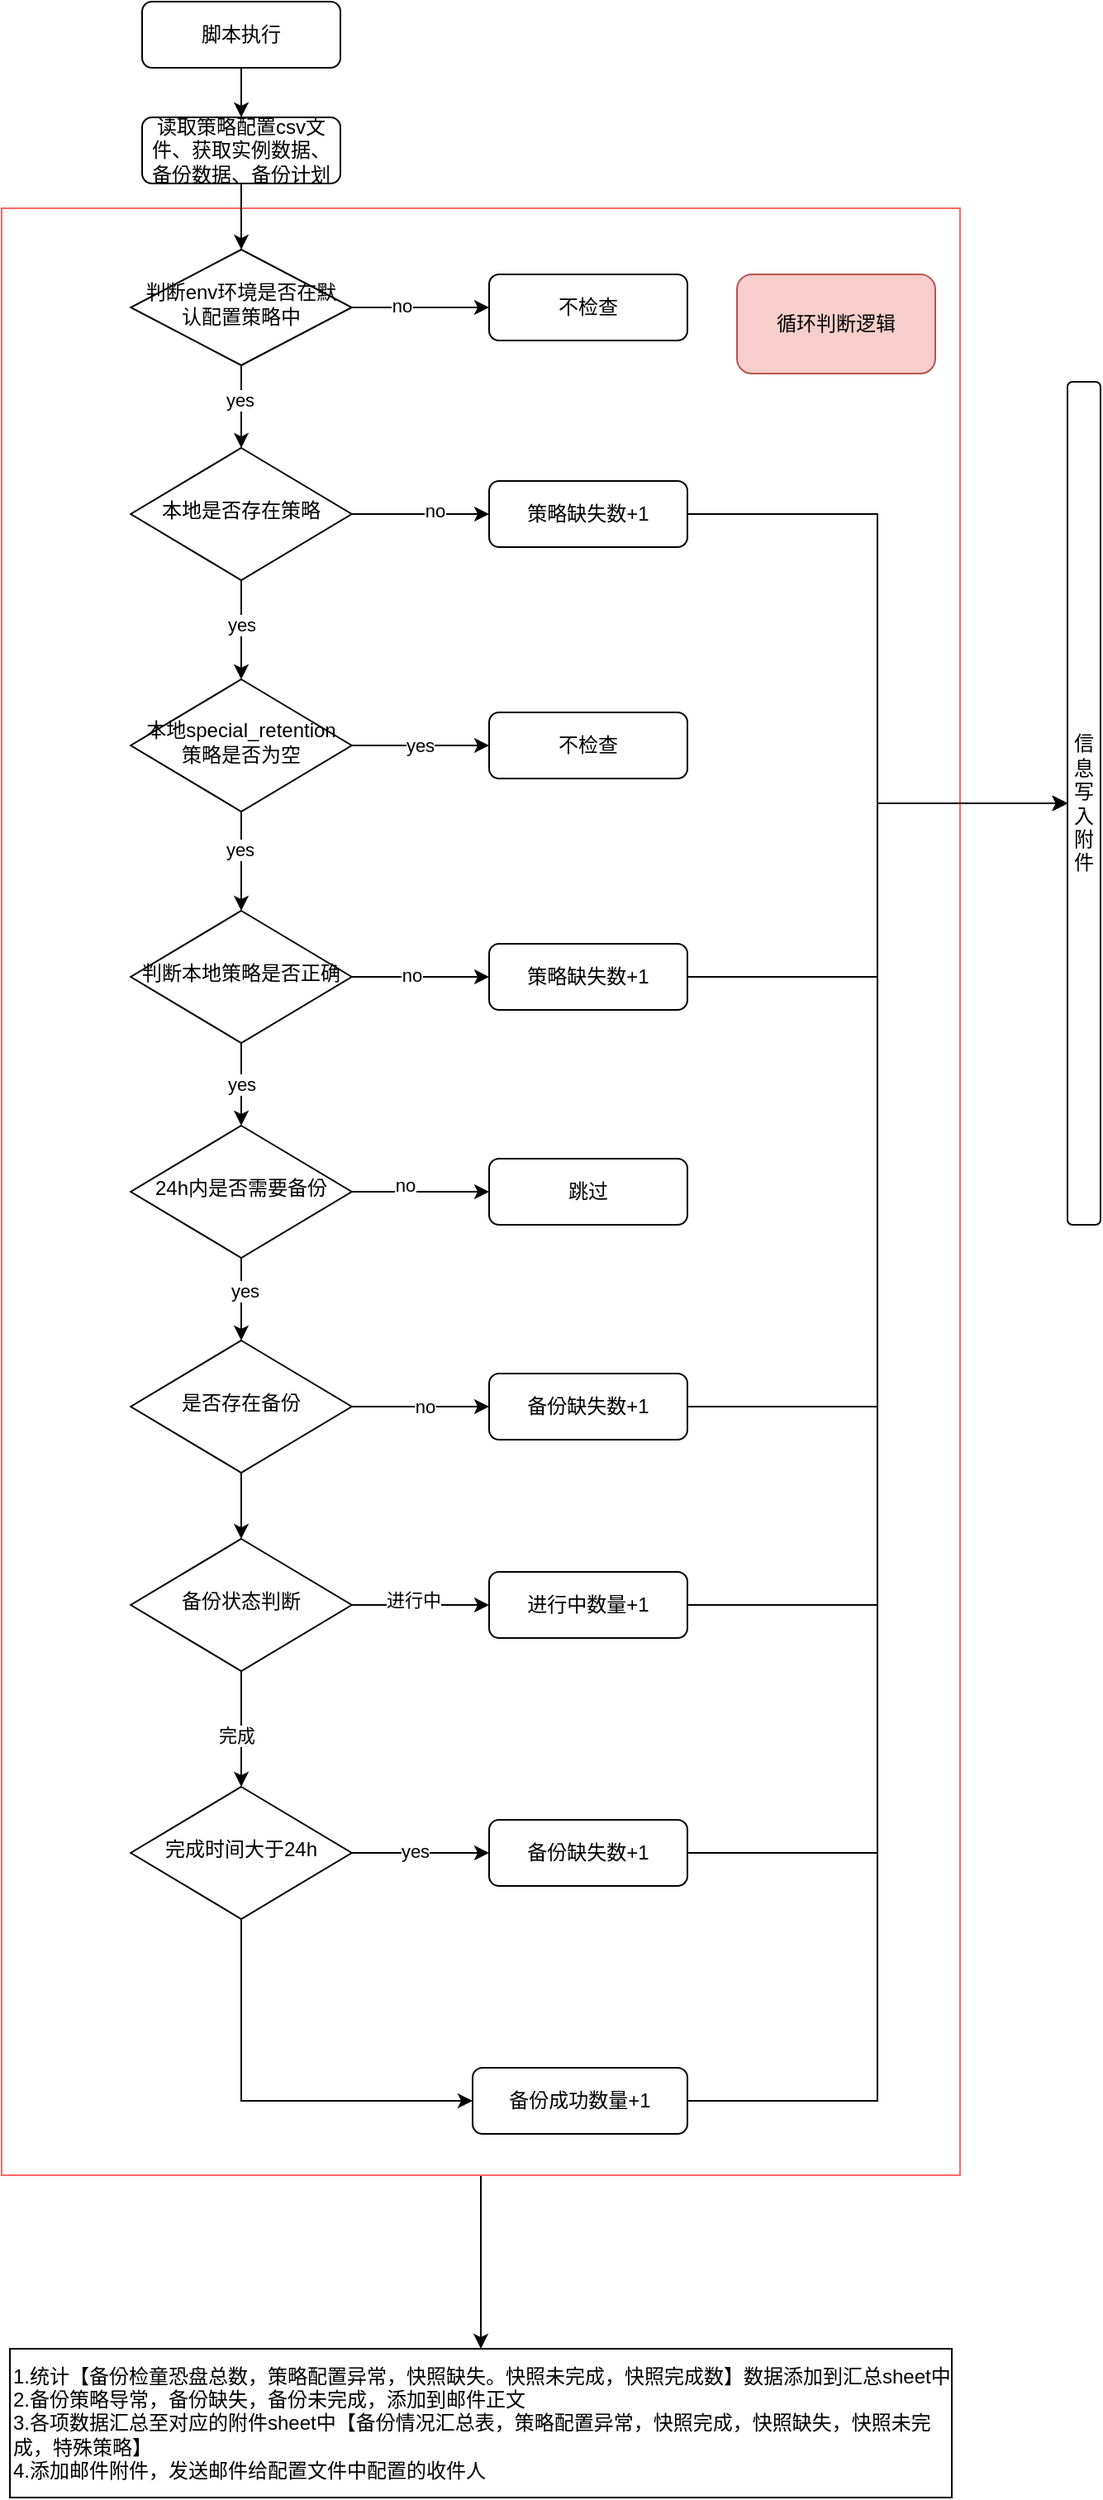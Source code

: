<mxfile version="22.1.3" type="github">
  <diagram id="C5RBs43oDa-KdzZeNtuy" name="Page-1">
    <mxGraphModel dx="1434" dy="717" grid="1" gridSize="10" guides="1" tooltips="1" connect="1" arrows="1" fold="1" page="1" pageScale="1" pageWidth="827" pageHeight="1169" math="0" shadow="0">
      <root>
        <mxCell id="WIyWlLk6GJQsqaUBKTNV-0" />
        <mxCell id="WIyWlLk6GJQsqaUBKTNV-1" parent="WIyWlLk6GJQsqaUBKTNV-0" />
        <mxCell id="79H7WuceuEITW2tOccr_-68" value="" style="edgeStyle=orthogonalEdgeStyle;rounded=0;orthogonalLoop=1;jettySize=auto;html=1;" edge="1" parent="WIyWlLk6GJQsqaUBKTNV-1" source="79H7WuceuEITW2tOccr_-66" target="79H7WuceuEITW2tOccr_-65">
          <mxGeometry relative="1" as="geometry" />
        </mxCell>
        <mxCell id="79H7WuceuEITW2tOccr_-66" value="" style="rounded=0;whiteSpace=wrap;html=1;textOpacity=1;labelBorderColor=#FF6666;labelBackgroundColor=#FF6666;strokeColor=#FF6666;gradientColor=none;" vertex="1" parent="WIyWlLk6GJQsqaUBKTNV-1">
          <mxGeometry x="75" y="145" width="580" height="1190" as="geometry" />
        </mxCell>
        <mxCell id="79H7WuceuEITW2tOccr_-2" value="" style="edgeStyle=orthogonalEdgeStyle;rounded=0;orthogonalLoop=1;jettySize=auto;html=1;" edge="1" parent="WIyWlLk6GJQsqaUBKTNV-1" source="79H7WuceuEITW2tOccr_-0" target="79H7WuceuEITW2tOccr_-1">
          <mxGeometry relative="1" as="geometry" />
        </mxCell>
        <mxCell id="79H7WuceuEITW2tOccr_-0" value="脚本执行" style="rounded=1;whiteSpace=wrap;html=1;fontSize=12;glass=0;strokeWidth=1;shadow=0;" vertex="1" parent="WIyWlLk6GJQsqaUBKTNV-1">
          <mxGeometry x="160" y="20" width="120" height="40" as="geometry" />
        </mxCell>
        <mxCell id="79H7WuceuEITW2tOccr_-5" value="" style="edgeStyle=orthogonalEdgeStyle;rounded=0;orthogonalLoop=1;jettySize=auto;html=1;" edge="1" parent="WIyWlLk6GJQsqaUBKTNV-1" source="79H7WuceuEITW2tOccr_-1" target="79H7WuceuEITW2tOccr_-4">
          <mxGeometry relative="1" as="geometry" />
        </mxCell>
        <mxCell id="79H7WuceuEITW2tOccr_-1" value="读取策略配置csv文件、获取实例数据、备份数据、备份计划" style="rounded=1;whiteSpace=wrap;html=1;fontSize=12;glass=0;strokeWidth=1;shadow=0;" vertex="1" parent="WIyWlLk6GJQsqaUBKTNV-1">
          <mxGeometry x="160" y="90" width="120" height="40" as="geometry" />
        </mxCell>
        <mxCell id="79H7WuceuEITW2tOccr_-7" style="edgeStyle=orthogonalEdgeStyle;rounded=0;orthogonalLoop=1;jettySize=auto;html=1;exitX=1;exitY=0.5;exitDx=0;exitDy=0;" edge="1" parent="WIyWlLk6GJQsqaUBKTNV-1" source="79H7WuceuEITW2tOccr_-4" target="79H7WuceuEITW2tOccr_-6">
          <mxGeometry relative="1" as="geometry" />
        </mxCell>
        <mxCell id="79H7WuceuEITW2tOccr_-8" value="no" style="edgeLabel;html=1;align=center;verticalAlign=middle;resizable=0;points=[];" vertex="1" connectable="0" parent="79H7WuceuEITW2tOccr_-7">
          <mxGeometry x="-0.274" y="1" relative="1" as="geometry">
            <mxPoint as="offset" />
          </mxGeometry>
        </mxCell>
        <mxCell id="79H7WuceuEITW2tOccr_-11" value="" style="edgeStyle=orthogonalEdgeStyle;rounded=0;orthogonalLoop=1;jettySize=auto;html=1;" edge="1" parent="WIyWlLk6GJQsqaUBKTNV-1" source="79H7WuceuEITW2tOccr_-4" target="79H7WuceuEITW2tOccr_-10">
          <mxGeometry relative="1" as="geometry" />
        </mxCell>
        <mxCell id="79H7WuceuEITW2tOccr_-31" value="yes" style="edgeLabel;html=1;align=center;verticalAlign=middle;resizable=0;points=[];" vertex="1" connectable="0" parent="79H7WuceuEITW2tOccr_-11">
          <mxGeometry x="-0.16" y="-1" relative="1" as="geometry">
            <mxPoint as="offset" />
          </mxGeometry>
        </mxCell>
        <mxCell id="79H7WuceuEITW2tOccr_-4" value="判断env环境是否在默认配置策略中" style="rhombus;whiteSpace=wrap;html=1;shadow=0;fontFamily=Helvetica;fontSize=12;align=center;strokeWidth=1;spacing=6;spacingTop=-4;" vertex="1" parent="WIyWlLk6GJQsqaUBKTNV-1">
          <mxGeometry x="153.13" y="170" width="133.75" height="70" as="geometry" />
        </mxCell>
        <mxCell id="79H7WuceuEITW2tOccr_-9" style="edgeStyle=orthogonalEdgeStyle;rounded=0;orthogonalLoop=1;jettySize=auto;html=1;exitX=0;exitY=0.75;exitDx=0;exitDy=0;" edge="1" parent="WIyWlLk6GJQsqaUBKTNV-1" source="79H7WuceuEITW2tOccr_-6">
          <mxGeometry relative="1" as="geometry">
            <mxPoint x="400" y="220" as="targetPoint" />
          </mxGeometry>
        </mxCell>
        <mxCell id="79H7WuceuEITW2tOccr_-6" value="不检查" style="rounded=1;whiteSpace=wrap;html=1;fontSize=12;glass=0;strokeWidth=1;shadow=0;" vertex="1" parent="WIyWlLk6GJQsqaUBKTNV-1">
          <mxGeometry x="370" y="185" width="120" height="40" as="geometry" />
        </mxCell>
        <mxCell id="79H7WuceuEITW2tOccr_-13" style="edgeStyle=orthogonalEdgeStyle;rounded=0;orthogonalLoop=1;jettySize=auto;html=1;exitX=1;exitY=0.5;exitDx=0;exitDy=0;" edge="1" parent="WIyWlLk6GJQsqaUBKTNV-1" source="79H7WuceuEITW2tOccr_-10" target="79H7WuceuEITW2tOccr_-12">
          <mxGeometry relative="1" as="geometry" />
        </mxCell>
        <mxCell id="79H7WuceuEITW2tOccr_-22" value="no" style="edgeLabel;html=1;align=center;verticalAlign=middle;resizable=0;points=[];" vertex="1" connectable="0" parent="79H7WuceuEITW2tOccr_-13">
          <mxGeometry x="0.206" y="2" relative="1" as="geometry">
            <mxPoint as="offset" />
          </mxGeometry>
        </mxCell>
        <mxCell id="79H7WuceuEITW2tOccr_-18" style="edgeStyle=orthogonalEdgeStyle;rounded=0;orthogonalLoop=1;jettySize=auto;html=1;" edge="1" parent="WIyWlLk6GJQsqaUBKTNV-1" source="79H7WuceuEITW2tOccr_-10" target="79H7WuceuEITW2tOccr_-17">
          <mxGeometry relative="1" as="geometry" />
        </mxCell>
        <mxCell id="79H7WuceuEITW2tOccr_-30" value="yes" style="edgeLabel;html=1;align=center;verticalAlign=middle;resizable=0;points=[];" vertex="1" connectable="0" parent="79H7WuceuEITW2tOccr_-18">
          <mxGeometry x="-0.1" relative="1" as="geometry">
            <mxPoint as="offset" />
          </mxGeometry>
        </mxCell>
        <mxCell id="79H7WuceuEITW2tOccr_-10" value="本地是否存在策略" style="rhombus;whiteSpace=wrap;html=1;shadow=0;fontFamily=Helvetica;fontSize=12;align=center;strokeWidth=1;spacing=6;spacingTop=-4;" vertex="1" parent="WIyWlLk6GJQsqaUBKTNV-1">
          <mxGeometry x="153.12" y="290" width="133.75" height="80" as="geometry" />
        </mxCell>
        <mxCell id="79H7WuceuEITW2tOccr_-19" style="edgeStyle=orthogonalEdgeStyle;rounded=0;orthogonalLoop=1;jettySize=auto;html=1;entryX=0;entryY=0.5;entryDx=0;entryDy=0;" edge="1" parent="WIyWlLk6GJQsqaUBKTNV-1" source="79H7WuceuEITW2tOccr_-12" target="79H7WuceuEITW2tOccr_-14">
          <mxGeometry relative="1" as="geometry" />
        </mxCell>
        <mxCell id="79H7WuceuEITW2tOccr_-12" value="策略缺失数+1" style="rounded=1;whiteSpace=wrap;html=1;fontSize=12;glass=0;strokeWidth=1;shadow=0;" vertex="1" parent="WIyWlLk6GJQsqaUBKTNV-1">
          <mxGeometry x="370" y="310" width="120" height="40" as="geometry" />
        </mxCell>
        <mxCell id="79H7WuceuEITW2tOccr_-14" value="信息写入附件" style="rounded=1;whiteSpace=wrap;html=1;" vertex="1" parent="WIyWlLk6GJQsqaUBKTNV-1">
          <mxGeometry x="720" y="250" width="20" height="510" as="geometry" />
        </mxCell>
        <mxCell id="79H7WuceuEITW2tOccr_-21" value="yes" style="edgeStyle=orthogonalEdgeStyle;rounded=0;orthogonalLoop=1;jettySize=auto;html=1;" edge="1" parent="WIyWlLk6GJQsqaUBKTNV-1" source="79H7WuceuEITW2tOccr_-17" target="79H7WuceuEITW2tOccr_-20">
          <mxGeometry relative="1" as="geometry" />
        </mxCell>
        <mxCell id="79H7WuceuEITW2tOccr_-24" style="edgeStyle=orthogonalEdgeStyle;rounded=0;orthogonalLoop=1;jettySize=auto;html=1;" edge="1" parent="WIyWlLk6GJQsqaUBKTNV-1" source="79H7WuceuEITW2tOccr_-17" target="79H7WuceuEITW2tOccr_-23">
          <mxGeometry relative="1" as="geometry" />
        </mxCell>
        <mxCell id="79H7WuceuEITW2tOccr_-29" value="yes" style="edgeLabel;html=1;align=center;verticalAlign=middle;resizable=0;points=[];" vertex="1" connectable="0" parent="79H7WuceuEITW2tOccr_-24">
          <mxGeometry x="-0.233" y="-1" relative="1" as="geometry">
            <mxPoint as="offset" />
          </mxGeometry>
        </mxCell>
        <mxCell id="79H7WuceuEITW2tOccr_-17" value="本地special_retention策略是否为空" style="rhombus;whiteSpace=wrap;html=1;shadow=0;fontFamily=Helvetica;fontSize=12;align=center;strokeWidth=1;spacing=6;spacingTop=-4;" vertex="1" parent="WIyWlLk6GJQsqaUBKTNV-1">
          <mxGeometry x="153.12" y="430" width="133.75" height="80" as="geometry" />
        </mxCell>
        <mxCell id="79H7WuceuEITW2tOccr_-20" value="不检查" style="rounded=1;whiteSpace=wrap;html=1;fontSize=12;glass=0;strokeWidth=1;shadow=0;" vertex="1" parent="WIyWlLk6GJQsqaUBKTNV-1">
          <mxGeometry x="370" y="450" width="120" height="40" as="geometry" />
        </mxCell>
        <mxCell id="79H7WuceuEITW2tOccr_-26" style="edgeStyle=orthogonalEdgeStyle;rounded=0;orthogonalLoop=1;jettySize=auto;html=1;entryX=0;entryY=0.5;entryDx=0;entryDy=0;" edge="1" parent="WIyWlLk6GJQsqaUBKTNV-1" source="79H7WuceuEITW2tOccr_-23" target="79H7WuceuEITW2tOccr_-25">
          <mxGeometry relative="1" as="geometry" />
        </mxCell>
        <mxCell id="79H7WuceuEITW2tOccr_-28" value="no" style="edgeLabel;html=1;align=center;verticalAlign=middle;resizable=0;points=[];" vertex="1" connectable="0" parent="79H7WuceuEITW2tOccr_-26">
          <mxGeometry x="-0.131" y="1" relative="1" as="geometry">
            <mxPoint as="offset" />
          </mxGeometry>
        </mxCell>
        <mxCell id="79H7WuceuEITW2tOccr_-33" value="yes" style="edgeStyle=orthogonalEdgeStyle;rounded=0;orthogonalLoop=1;jettySize=auto;html=1;" edge="1" parent="WIyWlLk6GJQsqaUBKTNV-1" source="79H7WuceuEITW2tOccr_-23" target="79H7WuceuEITW2tOccr_-32">
          <mxGeometry relative="1" as="geometry" />
        </mxCell>
        <mxCell id="79H7WuceuEITW2tOccr_-23" value="判断本地策略是否正确" style="rhombus;whiteSpace=wrap;html=1;shadow=0;fontFamily=Helvetica;fontSize=12;align=center;strokeWidth=1;spacing=6;spacingTop=-4;" vertex="1" parent="WIyWlLk6GJQsqaUBKTNV-1">
          <mxGeometry x="153.12" y="570" width="133.75" height="80" as="geometry" />
        </mxCell>
        <mxCell id="79H7WuceuEITW2tOccr_-27" style="edgeStyle=orthogonalEdgeStyle;rounded=0;orthogonalLoop=1;jettySize=auto;html=1;entryX=0;entryY=0.5;entryDx=0;entryDy=0;" edge="1" parent="WIyWlLk6GJQsqaUBKTNV-1" source="79H7WuceuEITW2tOccr_-25" target="79H7WuceuEITW2tOccr_-14">
          <mxGeometry relative="1" as="geometry" />
        </mxCell>
        <mxCell id="79H7WuceuEITW2tOccr_-25" value="策略缺失数+1" style="rounded=1;whiteSpace=wrap;html=1;fontSize=12;glass=0;strokeWidth=1;shadow=0;" vertex="1" parent="WIyWlLk6GJQsqaUBKTNV-1">
          <mxGeometry x="370" y="590" width="120" height="40" as="geometry" />
        </mxCell>
        <mxCell id="79H7WuceuEITW2tOccr_-35" style="edgeStyle=orthogonalEdgeStyle;rounded=0;orthogonalLoop=1;jettySize=auto;html=1;" edge="1" parent="WIyWlLk6GJQsqaUBKTNV-1" source="79H7WuceuEITW2tOccr_-32" target="79H7WuceuEITW2tOccr_-36">
          <mxGeometry relative="1" as="geometry">
            <mxPoint x="363.12" y="740" as="targetPoint" />
          </mxGeometry>
        </mxCell>
        <mxCell id="79H7WuceuEITW2tOccr_-38" value="no" style="edgeLabel;html=1;align=center;verticalAlign=middle;resizable=0;points=[];" vertex="1" connectable="0" parent="79H7WuceuEITW2tOccr_-35">
          <mxGeometry x="-0.227" y="4" relative="1" as="geometry">
            <mxPoint as="offset" />
          </mxGeometry>
        </mxCell>
        <mxCell id="79H7WuceuEITW2tOccr_-40" style="edgeStyle=orthogonalEdgeStyle;rounded=0;orthogonalLoop=1;jettySize=auto;html=1;" edge="1" parent="WIyWlLk6GJQsqaUBKTNV-1" source="79H7WuceuEITW2tOccr_-32" target="79H7WuceuEITW2tOccr_-39">
          <mxGeometry relative="1" as="geometry" />
        </mxCell>
        <mxCell id="79H7WuceuEITW2tOccr_-41" value="yes" style="edgeLabel;html=1;align=center;verticalAlign=middle;resizable=0;points=[];" vertex="1" connectable="0" parent="79H7WuceuEITW2tOccr_-40">
          <mxGeometry x="-0.2" y="2" relative="1" as="geometry">
            <mxPoint as="offset" />
          </mxGeometry>
        </mxCell>
        <mxCell id="79H7WuceuEITW2tOccr_-32" value="24h内是否需要备份" style="rhombus;whiteSpace=wrap;html=1;shadow=0;fontFamily=Helvetica;fontSize=12;align=center;strokeWidth=1;spacing=6;spacingTop=-4;" vertex="1" parent="WIyWlLk6GJQsqaUBKTNV-1">
          <mxGeometry x="153.12" y="700" width="133.75" height="80" as="geometry" />
        </mxCell>
        <mxCell id="79H7WuceuEITW2tOccr_-36" value="跳过" style="rounded=1;whiteSpace=wrap;html=1;fontSize=12;glass=0;strokeWidth=1;shadow=0;" vertex="1" parent="WIyWlLk6GJQsqaUBKTNV-1">
          <mxGeometry x="370" y="720" width="120" height="40" as="geometry" />
        </mxCell>
        <mxCell id="79H7WuceuEITW2tOccr_-43" style="edgeStyle=orthogonalEdgeStyle;rounded=0;orthogonalLoop=1;jettySize=auto;html=1;" edge="1" parent="WIyWlLk6GJQsqaUBKTNV-1" source="79H7WuceuEITW2tOccr_-39" target="79H7WuceuEITW2tOccr_-42">
          <mxGeometry relative="1" as="geometry" />
        </mxCell>
        <mxCell id="79H7WuceuEITW2tOccr_-44" value="no" style="edgeLabel;html=1;align=center;verticalAlign=middle;resizable=0;points=[];" vertex="1" connectable="0" parent="79H7WuceuEITW2tOccr_-43">
          <mxGeometry x="0.047" relative="1" as="geometry">
            <mxPoint as="offset" />
          </mxGeometry>
        </mxCell>
        <mxCell id="79H7WuceuEITW2tOccr_-47" style="edgeStyle=orthogonalEdgeStyle;rounded=0;orthogonalLoop=1;jettySize=auto;html=1;" edge="1" parent="WIyWlLk6GJQsqaUBKTNV-1" source="79H7WuceuEITW2tOccr_-39" target="79H7WuceuEITW2tOccr_-46">
          <mxGeometry relative="1" as="geometry" />
        </mxCell>
        <mxCell id="79H7WuceuEITW2tOccr_-39" value="是否存在备份" style="rhombus;whiteSpace=wrap;html=1;shadow=0;fontFamily=Helvetica;fontSize=12;align=center;strokeWidth=1;spacing=6;spacingTop=-4;" vertex="1" parent="WIyWlLk6GJQsqaUBKTNV-1">
          <mxGeometry x="153.12" y="830" width="133.75" height="80" as="geometry" />
        </mxCell>
        <mxCell id="79H7WuceuEITW2tOccr_-45" style="edgeStyle=orthogonalEdgeStyle;rounded=0;orthogonalLoop=1;jettySize=auto;html=1;entryX=0;entryY=0.5;entryDx=0;entryDy=0;" edge="1" parent="WIyWlLk6GJQsqaUBKTNV-1" source="79H7WuceuEITW2tOccr_-42" target="79H7WuceuEITW2tOccr_-14">
          <mxGeometry relative="1" as="geometry">
            <mxPoint x="660" y="590" as="targetPoint" />
          </mxGeometry>
        </mxCell>
        <mxCell id="79H7WuceuEITW2tOccr_-42" value="备份缺失数+1" style="rounded=1;whiteSpace=wrap;html=1;fontSize=12;glass=0;strokeWidth=1;shadow=0;" vertex="1" parent="WIyWlLk6GJQsqaUBKTNV-1">
          <mxGeometry x="370" y="850" width="120" height="40" as="geometry" />
        </mxCell>
        <mxCell id="79H7WuceuEITW2tOccr_-49" style="edgeStyle=orthogonalEdgeStyle;rounded=0;orthogonalLoop=1;jettySize=auto;html=1;" edge="1" parent="WIyWlLk6GJQsqaUBKTNV-1" source="79H7WuceuEITW2tOccr_-46" target="79H7WuceuEITW2tOccr_-48">
          <mxGeometry relative="1" as="geometry" />
        </mxCell>
        <mxCell id="79H7WuceuEITW2tOccr_-50" value="进行中" style="edgeLabel;html=1;align=center;verticalAlign=middle;resizable=0;points=[];" vertex="1" connectable="0" parent="79H7WuceuEITW2tOccr_-49">
          <mxGeometry x="-0.105" y="3" relative="1" as="geometry">
            <mxPoint as="offset" />
          </mxGeometry>
        </mxCell>
        <mxCell id="79H7WuceuEITW2tOccr_-52" style="edgeStyle=orthogonalEdgeStyle;rounded=0;orthogonalLoop=1;jettySize=auto;html=1;entryX=0.5;entryY=0;entryDx=0;entryDy=0;" edge="1" parent="WIyWlLk6GJQsqaUBKTNV-1" source="79H7WuceuEITW2tOccr_-46" target="79H7WuceuEITW2tOccr_-54">
          <mxGeometry relative="1" as="geometry">
            <mxPoint x="220" y="1110" as="targetPoint" />
            <Array as="points" />
          </mxGeometry>
        </mxCell>
        <mxCell id="79H7WuceuEITW2tOccr_-53" value="完成" style="edgeLabel;html=1;align=center;verticalAlign=middle;resizable=0;points=[];" vertex="1" connectable="0" parent="79H7WuceuEITW2tOccr_-52">
          <mxGeometry x="0.105" y="-3" relative="1" as="geometry">
            <mxPoint as="offset" />
          </mxGeometry>
        </mxCell>
        <mxCell id="79H7WuceuEITW2tOccr_-46" value="备份状态判断" style="rhombus;whiteSpace=wrap;html=1;shadow=0;fontFamily=Helvetica;fontSize=12;align=center;strokeWidth=1;spacing=6;spacingTop=-4;" vertex="1" parent="WIyWlLk6GJQsqaUBKTNV-1">
          <mxGeometry x="153.13" y="950" width="133.75" height="80" as="geometry" />
        </mxCell>
        <mxCell id="79H7WuceuEITW2tOccr_-58" style="edgeStyle=orthogonalEdgeStyle;rounded=0;orthogonalLoop=1;jettySize=auto;html=1;entryX=0;entryY=0.5;entryDx=0;entryDy=0;" edge="1" parent="WIyWlLk6GJQsqaUBKTNV-1" source="79H7WuceuEITW2tOccr_-48" target="79H7WuceuEITW2tOccr_-14">
          <mxGeometry relative="1" as="geometry" />
        </mxCell>
        <mxCell id="79H7WuceuEITW2tOccr_-48" value="进行中数量+1" style="rounded=1;whiteSpace=wrap;html=1;fontSize=12;glass=0;strokeWidth=1;shadow=0;" vertex="1" parent="WIyWlLk6GJQsqaUBKTNV-1">
          <mxGeometry x="370" y="970" width="120" height="40" as="geometry" />
        </mxCell>
        <mxCell id="79H7WuceuEITW2tOccr_-57" style="edgeStyle=orthogonalEdgeStyle;rounded=0;orthogonalLoop=1;jettySize=auto;html=1;" edge="1" parent="WIyWlLk6GJQsqaUBKTNV-1" source="79H7WuceuEITW2tOccr_-54" target="79H7WuceuEITW2tOccr_-56">
          <mxGeometry relative="1" as="geometry" />
        </mxCell>
        <mxCell id="79H7WuceuEITW2tOccr_-60" value="yes" style="edgeLabel;html=1;align=center;verticalAlign=middle;resizable=0;points=[];" vertex="1" connectable="0" parent="79H7WuceuEITW2tOccr_-57">
          <mxGeometry x="-0.083" y="1" relative="1" as="geometry">
            <mxPoint as="offset" />
          </mxGeometry>
        </mxCell>
        <mxCell id="79H7WuceuEITW2tOccr_-64" style="edgeStyle=orthogonalEdgeStyle;rounded=0;orthogonalLoop=1;jettySize=auto;html=1;entryX=0;entryY=0.5;entryDx=0;entryDy=0;" edge="1" parent="WIyWlLk6GJQsqaUBKTNV-1" source="79H7WuceuEITW2tOccr_-54" target="79H7WuceuEITW2tOccr_-61">
          <mxGeometry relative="1" as="geometry">
            <Array as="points">
              <mxPoint x="220" y="1290" />
            </Array>
          </mxGeometry>
        </mxCell>
        <mxCell id="79H7WuceuEITW2tOccr_-54" value="完成时间大于24h" style="rhombus;whiteSpace=wrap;html=1;shadow=0;fontFamily=Helvetica;fontSize=12;align=center;strokeWidth=1;spacing=6;spacingTop=-4;" vertex="1" parent="WIyWlLk6GJQsqaUBKTNV-1">
          <mxGeometry x="153.13" y="1100" width="133.75" height="80" as="geometry" />
        </mxCell>
        <mxCell id="79H7WuceuEITW2tOccr_-55" style="edgeStyle=orthogonalEdgeStyle;rounded=0;orthogonalLoop=1;jettySize=auto;html=1;exitX=0.5;exitY=1;exitDx=0;exitDy=0;" edge="1" parent="WIyWlLk6GJQsqaUBKTNV-1" source="79H7WuceuEITW2tOccr_-54" target="79H7WuceuEITW2tOccr_-54">
          <mxGeometry relative="1" as="geometry" />
        </mxCell>
        <mxCell id="79H7WuceuEITW2tOccr_-59" style="edgeStyle=orthogonalEdgeStyle;rounded=0;orthogonalLoop=1;jettySize=auto;html=1;entryX=0;entryY=0.5;entryDx=0;entryDy=0;" edge="1" parent="WIyWlLk6GJQsqaUBKTNV-1" source="79H7WuceuEITW2tOccr_-56" target="79H7WuceuEITW2tOccr_-14">
          <mxGeometry relative="1" as="geometry" />
        </mxCell>
        <mxCell id="79H7WuceuEITW2tOccr_-56" value="备份缺失数+1" style="rounded=1;whiteSpace=wrap;html=1;fontSize=12;glass=0;strokeWidth=1;shadow=0;" vertex="1" parent="WIyWlLk6GJQsqaUBKTNV-1">
          <mxGeometry x="370" y="1120" width="120" height="40" as="geometry" />
        </mxCell>
        <mxCell id="79H7WuceuEITW2tOccr_-63" style="edgeStyle=orthogonalEdgeStyle;rounded=0;orthogonalLoop=1;jettySize=auto;html=1;entryX=0;entryY=0.5;entryDx=0;entryDy=0;" edge="1" parent="WIyWlLk6GJQsqaUBKTNV-1" source="79H7WuceuEITW2tOccr_-61" target="79H7WuceuEITW2tOccr_-14">
          <mxGeometry relative="1" as="geometry" />
        </mxCell>
        <mxCell id="79H7WuceuEITW2tOccr_-61" value="备份成功数量+1" style="rounded=1;whiteSpace=wrap;html=1;fontSize=12;glass=0;strokeWidth=1;shadow=0;" vertex="1" parent="WIyWlLk6GJQsqaUBKTNV-1">
          <mxGeometry x="360" y="1270" width="130" height="40" as="geometry" />
        </mxCell>
        <mxCell id="79H7WuceuEITW2tOccr_-65" value="1.统计【备份检童恐盘总数，策略配置异常，快照缺失。快照未完成，快照完成数】数据添加到汇总sheet中&lt;br&gt;2.备份策略导常，备份缺失，备份未完成，添加到邮件正文&lt;br&gt;3.各项数据汇总至对应的附件sheet中【备份情况汇总表，策略配置异常，快照完成，快照缺失，快照未完成，特殊策略】&lt;br&gt;4.添加邮件附件，发送邮件给配置文件中配置的收件人" style="rounded=0;whiteSpace=wrap;html=1;align=left;" vertex="1" parent="WIyWlLk6GJQsqaUBKTNV-1">
          <mxGeometry x="80" y="1440" width="570" height="90" as="geometry" />
        </mxCell>
        <mxCell id="79H7WuceuEITW2tOccr_-67" value="循环判断逻辑" style="rounded=1;whiteSpace=wrap;html=1;fillColor=#f8cecc;strokeColor=#b85450;" vertex="1" parent="WIyWlLk6GJQsqaUBKTNV-1">
          <mxGeometry x="520" y="185" width="120" height="60" as="geometry" />
        </mxCell>
      </root>
    </mxGraphModel>
  </diagram>
</mxfile>
